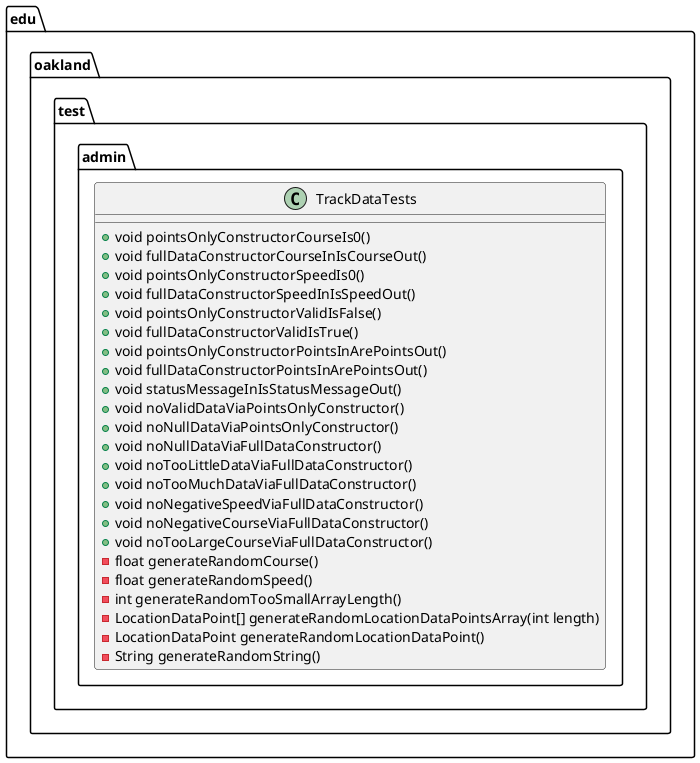 @startuml TrackDataTests

package edu.oakland.test.admin {
    class TrackDataTests {
        + void pointsOnlyConstructorCourseIs0()
        + void fullDataConstructorCourseInIsCourseOut()
        + void pointsOnlyConstructorSpeedIs0()
        + void fullDataConstructorSpeedInIsSpeedOut()
        + void pointsOnlyConstructorValidIsFalse()
        + void fullDataConstructorValidIsTrue()
        + void pointsOnlyConstructorPointsInArePointsOut()
        + void fullDataConstructorPointsInArePointsOut()
        + void statusMessageInIsStatusMessageOut()
        + void noValidDataViaPointsOnlyConstructor()
        + void noNullDataViaPointsOnlyConstructor()
        + void noNullDataViaFullDataConstructor()
        + void noTooLittleDataViaFullDataConstructor()
        + void noTooMuchDataViaFullDataConstructor()
        + void noNegativeSpeedViaFullDataConstructor()
        + void noNegativeCourseViaFullDataConstructor()
        + void noTooLargeCourseViaFullDataConstructor()
        - float generateRandomCourse()
        - float generateRandomSpeed()
        - int generateRandomTooSmallArrayLength()
        - LocationDataPoint[] generateRandomLocationDataPointsArray(int length)
        - LocationDataPoint generateRandomLocationDataPoint()
        - String generateRandomString()
    }
}

@enduml